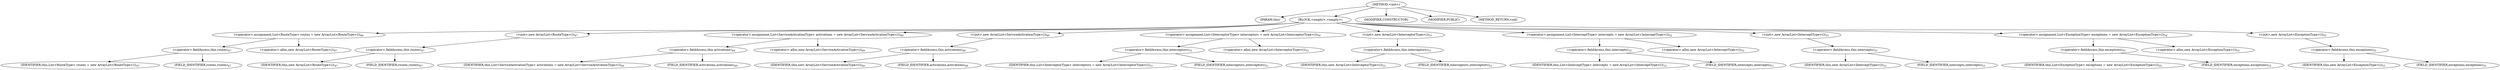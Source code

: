 digraph "&lt;init&gt;" {  
"472" [label = <(METHOD,&lt;init&gt;)> ]
"473" [label = <(PARAM,this)> ]
"474" [label = <(BLOCK,&lt;empty&gt;,&lt;empty&gt;)> ]
"475" [label = <(&lt;operator&gt;.assignment,List&lt;RouteType&gt; routes = new ArrayList&lt;RouteType&gt;())<SUB>46</SUB>> ]
"476" [label = <(&lt;operator&gt;.fieldAccess,this.routes)<SUB>47</SUB>> ]
"477" [label = <(IDENTIFIER,this,List&lt;RouteType&gt; routes = new ArrayList&lt;RouteType&gt;())<SUB>47</SUB>> ]
"478" [label = <(FIELD_IDENTIFIER,routes,routes)<SUB>47</SUB>> ]
"479" [label = <(&lt;operator&gt;.alloc,new ArrayList&lt;RouteType&gt;())<SUB>47</SUB>> ]
"480" [label = <(&lt;init&gt;,new ArrayList&lt;RouteType&gt;())<SUB>47</SUB>> ]
"481" [label = <(&lt;operator&gt;.fieldAccess,this.routes)<SUB>47</SUB>> ]
"482" [label = <(IDENTIFIER,this,new ArrayList&lt;RouteType&gt;())<SUB>47</SUB>> ]
"483" [label = <(FIELD_IDENTIFIER,routes,routes)<SUB>47</SUB>> ]
"484" [label = <(&lt;operator&gt;.assignment,List&lt;ServiceActivationType&gt; activations = new ArrayList&lt;ServiceActivationType&gt;())<SUB>48</SUB>> ]
"485" [label = <(&lt;operator&gt;.fieldAccess,this.activations)<SUB>49</SUB>> ]
"486" [label = <(IDENTIFIER,this,List&lt;ServiceActivationType&gt; activations = new ArrayList&lt;ServiceActivationType&gt;())<SUB>49</SUB>> ]
"487" [label = <(FIELD_IDENTIFIER,activations,activations)<SUB>49</SUB>> ]
"488" [label = <(&lt;operator&gt;.alloc,new ArrayList&lt;ServiceActivationType&gt;())<SUB>49</SUB>> ]
"489" [label = <(&lt;init&gt;,new ArrayList&lt;ServiceActivationType&gt;())<SUB>49</SUB>> ]
"490" [label = <(&lt;operator&gt;.fieldAccess,this.activations)<SUB>49</SUB>> ]
"491" [label = <(IDENTIFIER,this,new ArrayList&lt;ServiceActivationType&gt;())<SUB>49</SUB>> ]
"492" [label = <(FIELD_IDENTIFIER,activations,activations)<SUB>49</SUB>> ]
"493" [label = <(&lt;operator&gt;.assignment,List&lt;InterceptorType&gt; interceptors = new ArrayList&lt;InterceptorType&gt;())<SUB>50</SUB>> ]
"494" [label = <(&lt;operator&gt;.fieldAccess,this.interceptors)<SUB>51</SUB>> ]
"495" [label = <(IDENTIFIER,this,List&lt;InterceptorType&gt; interceptors = new ArrayList&lt;InterceptorType&gt;())<SUB>51</SUB>> ]
"496" [label = <(FIELD_IDENTIFIER,interceptors,interceptors)<SUB>51</SUB>> ]
"497" [label = <(&lt;operator&gt;.alloc,new ArrayList&lt;InterceptorType&gt;())<SUB>51</SUB>> ]
"498" [label = <(&lt;init&gt;,new ArrayList&lt;InterceptorType&gt;())<SUB>51</SUB>> ]
"499" [label = <(&lt;operator&gt;.fieldAccess,this.interceptors)<SUB>51</SUB>> ]
"500" [label = <(IDENTIFIER,this,new ArrayList&lt;InterceptorType&gt;())<SUB>51</SUB>> ]
"501" [label = <(FIELD_IDENTIFIER,interceptors,interceptors)<SUB>51</SUB>> ]
"502" [label = <(&lt;operator&gt;.assignment,List&lt;InterceptType&gt; intercepts = new ArrayList&lt;InterceptType&gt;())<SUB>52</SUB>> ]
"503" [label = <(&lt;operator&gt;.fieldAccess,this.intercepts)<SUB>53</SUB>> ]
"504" [label = <(IDENTIFIER,this,List&lt;InterceptType&gt; intercepts = new ArrayList&lt;InterceptType&gt;())<SUB>53</SUB>> ]
"505" [label = <(FIELD_IDENTIFIER,intercepts,intercepts)<SUB>53</SUB>> ]
"506" [label = <(&lt;operator&gt;.alloc,new ArrayList&lt;InterceptType&gt;())<SUB>53</SUB>> ]
"507" [label = <(&lt;init&gt;,new ArrayList&lt;InterceptType&gt;())<SUB>53</SUB>> ]
"508" [label = <(&lt;operator&gt;.fieldAccess,this.intercepts)<SUB>53</SUB>> ]
"509" [label = <(IDENTIFIER,this,new ArrayList&lt;InterceptType&gt;())<SUB>53</SUB>> ]
"510" [label = <(FIELD_IDENTIFIER,intercepts,intercepts)<SUB>53</SUB>> ]
"511" [label = <(&lt;operator&gt;.assignment,List&lt;ExceptionType&gt; exceptions = new ArrayList&lt;ExceptionType&gt;())<SUB>54</SUB>> ]
"512" [label = <(&lt;operator&gt;.fieldAccess,this.exceptions)<SUB>55</SUB>> ]
"513" [label = <(IDENTIFIER,this,List&lt;ExceptionType&gt; exceptions = new ArrayList&lt;ExceptionType&gt;())<SUB>55</SUB>> ]
"514" [label = <(FIELD_IDENTIFIER,exceptions,exceptions)<SUB>55</SUB>> ]
"515" [label = <(&lt;operator&gt;.alloc,new ArrayList&lt;ExceptionType&gt;())<SUB>55</SUB>> ]
"516" [label = <(&lt;init&gt;,new ArrayList&lt;ExceptionType&gt;())<SUB>55</SUB>> ]
"517" [label = <(&lt;operator&gt;.fieldAccess,this.exceptions)<SUB>55</SUB>> ]
"518" [label = <(IDENTIFIER,this,new ArrayList&lt;ExceptionType&gt;())<SUB>55</SUB>> ]
"519" [label = <(FIELD_IDENTIFIER,exceptions,exceptions)<SUB>55</SUB>> ]
"520" [label = <(MODIFIER,CONSTRUCTOR)> ]
"521" [label = <(MODIFIER,PUBLIC)> ]
"522" [label = <(METHOD_RETURN,void)> ]
  "472" -> "473" 
  "472" -> "474" 
  "472" -> "520" 
  "472" -> "521" 
  "472" -> "522" 
  "474" -> "475" 
  "474" -> "480" 
  "474" -> "484" 
  "474" -> "489" 
  "474" -> "493" 
  "474" -> "498" 
  "474" -> "502" 
  "474" -> "507" 
  "474" -> "511" 
  "474" -> "516" 
  "475" -> "476" 
  "475" -> "479" 
  "476" -> "477" 
  "476" -> "478" 
  "480" -> "481" 
  "481" -> "482" 
  "481" -> "483" 
  "484" -> "485" 
  "484" -> "488" 
  "485" -> "486" 
  "485" -> "487" 
  "489" -> "490" 
  "490" -> "491" 
  "490" -> "492" 
  "493" -> "494" 
  "493" -> "497" 
  "494" -> "495" 
  "494" -> "496" 
  "498" -> "499" 
  "499" -> "500" 
  "499" -> "501" 
  "502" -> "503" 
  "502" -> "506" 
  "503" -> "504" 
  "503" -> "505" 
  "507" -> "508" 
  "508" -> "509" 
  "508" -> "510" 
  "511" -> "512" 
  "511" -> "515" 
  "512" -> "513" 
  "512" -> "514" 
  "516" -> "517" 
  "517" -> "518" 
  "517" -> "519" 
}
